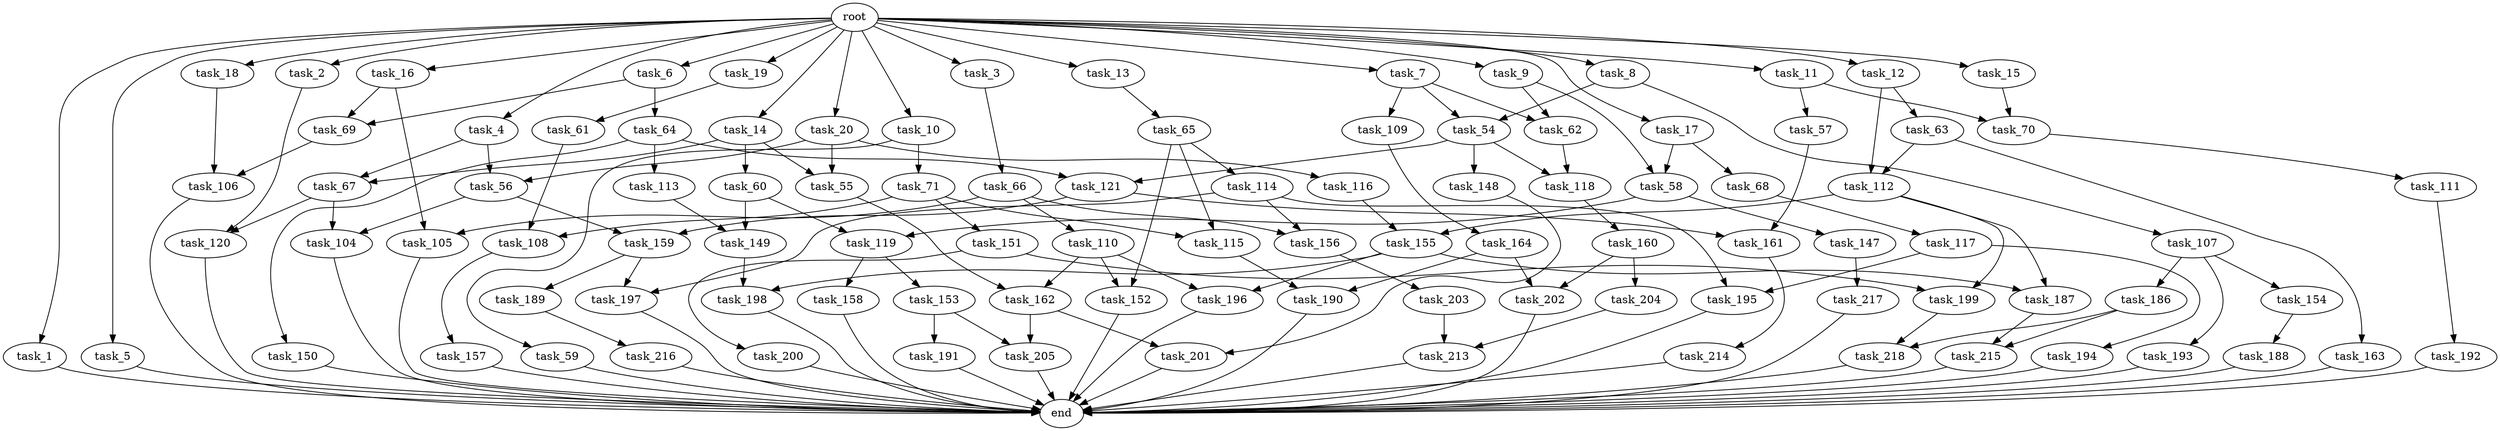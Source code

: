 digraph G {
  root [size="0.000000"];
  task_1 [size="102.400000"];
  task_2 [size="102.400000"];
  task_3 [size="102.400000"];
  task_4 [size="102.400000"];
  task_5 [size="102.400000"];
  task_6 [size="102.400000"];
  task_7 [size="102.400000"];
  task_8 [size="102.400000"];
  task_9 [size="102.400000"];
  task_10 [size="102.400000"];
  task_11 [size="102.400000"];
  task_12 [size="102.400000"];
  task_13 [size="102.400000"];
  task_14 [size="102.400000"];
  task_15 [size="102.400000"];
  task_16 [size="102.400000"];
  task_17 [size="102.400000"];
  task_18 [size="102.400000"];
  task_19 [size="102.400000"];
  task_20 [size="102.400000"];
  task_54 [size="83322365542.400009"];
  task_55 [size="155477816115.200012"];
  task_56 [size="91053306675.200012"];
  task_57 [size="3435973836.800000"];
  task_58 [size="6871947673.600000"];
  task_59 [size="21474836480.000000"];
  task_60 [size="85899345920.000000"];
  task_61 [size="30923764531.200001"];
  task_62 [size="17179869184.000000"];
  task_63 [size="21474836480.000000"];
  task_64 [size="30923764531.200001"];
  task_65 [size="7730941132.800000"];
  task_66 [size="3435973836.800000"];
  task_67 [size="107374182400.000000"];
  task_68 [size="3435973836.800000"];
  task_69 [size="38654705664.000000"];
  task_70 [size="24910810316.800003"];
  task_71 [size="21474836480.000000"];
  task_104 [size="44667659878.400002"];
  task_105 [size="21474836480.000000"];
  task_106 [size="24910810316.800003"];
  task_107 [size="69578470195.199997"];
  task_108 [size="116823110451.200012"];
  task_109 [size="13743895347.200001"];
  task_110 [size="13743895347.200001"];
  task_111 [size="7730941132.800000"];
  task_112 [size="107374182400.000000"];
  task_113 [size="13743895347.200001"];
  task_114 [size="42090679500.800003"];
  task_115 [size="73014444032.000000"];
  task_116 [size="69578470195.199997"];
  task_117 [size="30923764531.200001"];
  task_118 [size="29205777612.800003"];
  task_119 [size="73014444032.000000"];
  task_120 [size="100502234726.400009"];
  task_121 [size="35218731827.200005"];
  task_147 [size="30923764531.200001"];
  task_148 [size="21474836480.000000"];
  task_149 [size="63565515980.800003"];
  task_150 [size="13743895347.200001"];
  task_151 [size="30923764531.200001"];
  task_152 [size="55834574848.000000"];
  task_153 [size="42090679500.800003"];
  task_154 [size="42090679500.800003"];
  task_155 [size="109951162777.600006"];
  task_156 [size="55834574848.000000"];
  task_157 [size="54975581388.800003"];
  task_158 [size="42090679500.800003"];
  task_159 [size="21474836480.000000"];
  task_160 [size="85899345920.000000"];
  task_161 [size="15461882265.600000"];
  task_162 [size="44667659878.400002"];
  task_163 [size="85899345920.000000"];
  task_164 [size="30923764531.200001"];
  task_186 [size="42090679500.800003"];
  task_187 [size="124554051584.000000"];
  task_188 [size="13743895347.200001"];
  task_189 [size="85899345920.000000"];
  task_190 [size="73014444032.000000"];
  task_191 [size="30923764531.200001"];
  task_192 [size="69578470195.199997"];
  task_193 [size="42090679500.800003"];
  task_194 [size="21474836480.000000"];
  task_195 [size="63565515980.800003"];
  task_196 [size="83322365542.400009"];
  task_197 [size="127990025420.800003"];
  task_198 [size="83322365542.400009"];
  task_199 [size="58411555225.600006"];
  task_200 [size="3435973836.800000"];
  task_201 [size="85899345920.000000"];
  task_202 [size="111669149696.000000"];
  task_203 [size="42090679500.800003"];
  task_204 [size="69578470195.199997"];
  task_205 [size="61847529062.400002"];
  task_213 [size="77309411328.000000"];
  task_214 [size="3435973836.800000"];
  task_215 [size="38654705664.000000"];
  task_216 [size="7730941132.800000"];
  task_217 [size="30923764531.200001"];
  task_218 [size="29205777612.800003"];
  end [size="0.000000"];

  root -> task_1 [size="1.000000"];
  root -> task_2 [size="1.000000"];
  root -> task_3 [size="1.000000"];
  root -> task_4 [size="1.000000"];
  root -> task_5 [size="1.000000"];
  root -> task_6 [size="1.000000"];
  root -> task_7 [size="1.000000"];
  root -> task_8 [size="1.000000"];
  root -> task_9 [size="1.000000"];
  root -> task_10 [size="1.000000"];
  root -> task_11 [size="1.000000"];
  root -> task_12 [size="1.000000"];
  root -> task_13 [size="1.000000"];
  root -> task_14 [size="1.000000"];
  root -> task_15 [size="1.000000"];
  root -> task_16 [size="1.000000"];
  root -> task_17 [size="1.000000"];
  root -> task_18 [size="1.000000"];
  root -> task_19 [size="1.000000"];
  root -> task_20 [size="1.000000"];
  task_1 -> end [size="1.000000"];
  task_2 -> task_120 [size="679477248.000000"];
  task_3 -> task_66 [size="33554432.000000"];
  task_4 -> task_56 [size="209715200.000000"];
  task_4 -> task_67 [size="209715200.000000"];
  task_5 -> end [size="1.000000"];
  task_6 -> task_64 [size="301989888.000000"];
  task_6 -> task_69 [size="301989888.000000"];
  task_7 -> task_54 [size="134217728.000000"];
  task_7 -> task_62 [size="134217728.000000"];
  task_7 -> task_109 [size="134217728.000000"];
  task_8 -> task_54 [size="679477248.000000"];
  task_8 -> task_107 [size="679477248.000000"];
  task_9 -> task_58 [size="33554432.000000"];
  task_9 -> task_62 [size="33554432.000000"];
  task_10 -> task_59 [size="209715200.000000"];
  task_10 -> task_71 [size="209715200.000000"];
  task_11 -> task_57 [size="33554432.000000"];
  task_11 -> task_70 [size="33554432.000000"];
  task_12 -> task_63 [size="209715200.000000"];
  task_12 -> task_112 [size="209715200.000000"];
  task_13 -> task_65 [size="75497472.000000"];
  task_14 -> task_55 [size="838860800.000000"];
  task_14 -> task_60 [size="838860800.000000"];
  task_14 -> task_67 [size="838860800.000000"];
  task_15 -> task_70 [size="209715200.000000"];
  task_16 -> task_69 [size="75497472.000000"];
  task_16 -> task_105 [size="75497472.000000"];
  task_17 -> task_58 [size="33554432.000000"];
  task_17 -> task_68 [size="33554432.000000"];
  task_18 -> task_106 [size="33554432.000000"];
  task_19 -> task_61 [size="301989888.000000"];
  task_20 -> task_55 [size="679477248.000000"];
  task_20 -> task_56 [size="679477248.000000"];
  task_20 -> task_116 [size="679477248.000000"];
  task_54 -> task_118 [size="209715200.000000"];
  task_54 -> task_121 [size="209715200.000000"];
  task_54 -> task_148 [size="209715200.000000"];
  task_55 -> task_162 [size="301989888.000000"];
  task_56 -> task_104 [size="134217728.000000"];
  task_56 -> task_159 [size="134217728.000000"];
  task_57 -> task_161 [size="75497472.000000"];
  task_58 -> task_119 [size="301989888.000000"];
  task_58 -> task_147 [size="301989888.000000"];
  task_59 -> end [size="1.000000"];
  task_60 -> task_119 [size="411041792.000000"];
  task_60 -> task_149 [size="411041792.000000"];
  task_61 -> task_108 [size="838860800.000000"];
  task_62 -> task_118 [size="75497472.000000"];
  task_63 -> task_112 [size="838860800.000000"];
  task_63 -> task_163 [size="838860800.000000"];
  task_64 -> task_113 [size="134217728.000000"];
  task_64 -> task_121 [size="134217728.000000"];
  task_64 -> task_150 [size="134217728.000000"];
  task_65 -> task_114 [size="411041792.000000"];
  task_65 -> task_115 [size="411041792.000000"];
  task_65 -> task_152 [size="411041792.000000"];
  task_66 -> task_105 [size="134217728.000000"];
  task_66 -> task_110 [size="134217728.000000"];
  task_66 -> task_156 [size="134217728.000000"];
  task_67 -> task_104 [size="301989888.000000"];
  task_67 -> task_120 [size="301989888.000000"];
  task_68 -> task_117 [size="301989888.000000"];
  task_69 -> task_106 [size="209715200.000000"];
  task_70 -> task_111 [size="75497472.000000"];
  task_71 -> task_108 [size="301989888.000000"];
  task_71 -> task_115 [size="301989888.000000"];
  task_71 -> task_151 [size="301989888.000000"];
  task_104 -> end [size="1.000000"];
  task_105 -> end [size="1.000000"];
  task_106 -> end [size="1.000000"];
  task_107 -> task_154 [size="411041792.000000"];
  task_107 -> task_186 [size="411041792.000000"];
  task_107 -> task_193 [size="411041792.000000"];
  task_108 -> task_157 [size="536870912.000000"];
  task_109 -> task_164 [size="301989888.000000"];
  task_110 -> task_152 [size="134217728.000000"];
  task_110 -> task_162 [size="134217728.000000"];
  task_110 -> task_196 [size="134217728.000000"];
  task_111 -> task_192 [size="679477248.000000"];
  task_112 -> task_155 [size="536870912.000000"];
  task_112 -> task_187 [size="536870912.000000"];
  task_112 -> task_199 [size="536870912.000000"];
  task_113 -> task_149 [size="209715200.000000"];
  task_114 -> task_156 [size="411041792.000000"];
  task_114 -> task_195 [size="411041792.000000"];
  task_114 -> task_197 [size="411041792.000000"];
  task_115 -> task_190 [size="301989888.000000"];
  task_116 -> task_155 [size="536870912.000000"];
  task_117 -> task_194 [size="209715200.000000"];
  task_117 -> task_195 [size="209715200.000000"];
  task_118 -> task_160 [size="838860800.000000"];
  task_119 -> task_153 [size="411041792.000000"];
  task_119 -> task_158 [size="411041792.000000"];
  task_120 -> end [size="1.000000"];
  task_121 -> task_159 [size="75497472.000000"];
  task_121 -> task_161 [size="75497472.000000"];
  task_147 -> task_217 [size="301989888.000000"];
  task_148 -> task_201 [size="536870912.000000"];
  task_149 -> task_198 [size="134217728.000000"];
  task_150 -> end [size="1.000000"];
  task_151 -> task_199 [size="33554432.000000"];
  task_151 -> task_200 [size="33554432.000000"];
  task_152 -> end [size="1.000000"];
  task_153 -> task_191 [size="301989888.000000"];
  task_153 -> task_205 [size="301989888.000000"];
  task_154 -> task_188 [size="134217728.000000"];
  task_155 -> task_187 [size="679477248.000000"];
  task_155 -> task_196 [size="679477248.000000"];
  task_155 -> task_198 [size="679477248.000000"];
  task_156 -> task_203 [size="411041792.000000"];
  task_157 -> end [size="1.000000"];
  task_158 -> end [size="1.000000"];
  task_159 -> task_189 [size="838860800.000000"];
  task_159 -> task_197 [size="838860800.000000"];
  task_160 -> task_202 [size="679477248.000000"];
  task_160 -> task_204 [size="679477248.000000"];
  task_161 -> task_214 [size="33554432.000000"];
  task_162 -> task_201 [size="301989888.000000"];
  task_162 -> task_205 [size="301989888.000000"];
  task_163 -> end [size="1.000000"];
  task_164 -> task_190 [size="411041792.000000"];
  task_164 -> task_202 [size="411041792.000000"];
  task_186 -> task_215 [size="75497472.000000"];
  task_186 -> task_218 [size="75497472.000000"];
  task_187 -> task_215 [size="301989888.000000"];
  task_188 -> end [size="1.000000"];
  task_189 -> task_216 [size="75497472.000000"];
  task_190 -> end [size="1.000000"];
  task_191 -> end [size="1.000000"];
  task_192 -> end [size="1.000000"];
  task_193 -> end [size="1.000000"];
  task_194 -> end [size="1.000000"];
  task_195 -> end [size="1.000000"];
  task_196 -> end [size="1.000000"];
  task_197 -> end [size="1.000000"];
  task_198 -> end [size="1.000000"];
  task_199 -> task_218 [size="209715200.000000"];
  task_200 -> end [size="1.000000"];
  task_201 -> end [size="1.000000"];
  task_202 -> end [size="1.000000"];
  task_203 -> task_213 [size="75497472.000000"];
  task_204 -> task_213 [size="679477248.000000"];
  task_205 -> end [size="1.000000"];
  task_213 -> end [size="1.000000"];
  task_214 -> end [size="1.000000"];
  task_215 -> end [size="1.000000"];
  task_216 -> end [size="1.000000"];
  task_217 -> end [size="1.000000"];
  task_218 -> end [size="1.000000"];
}
